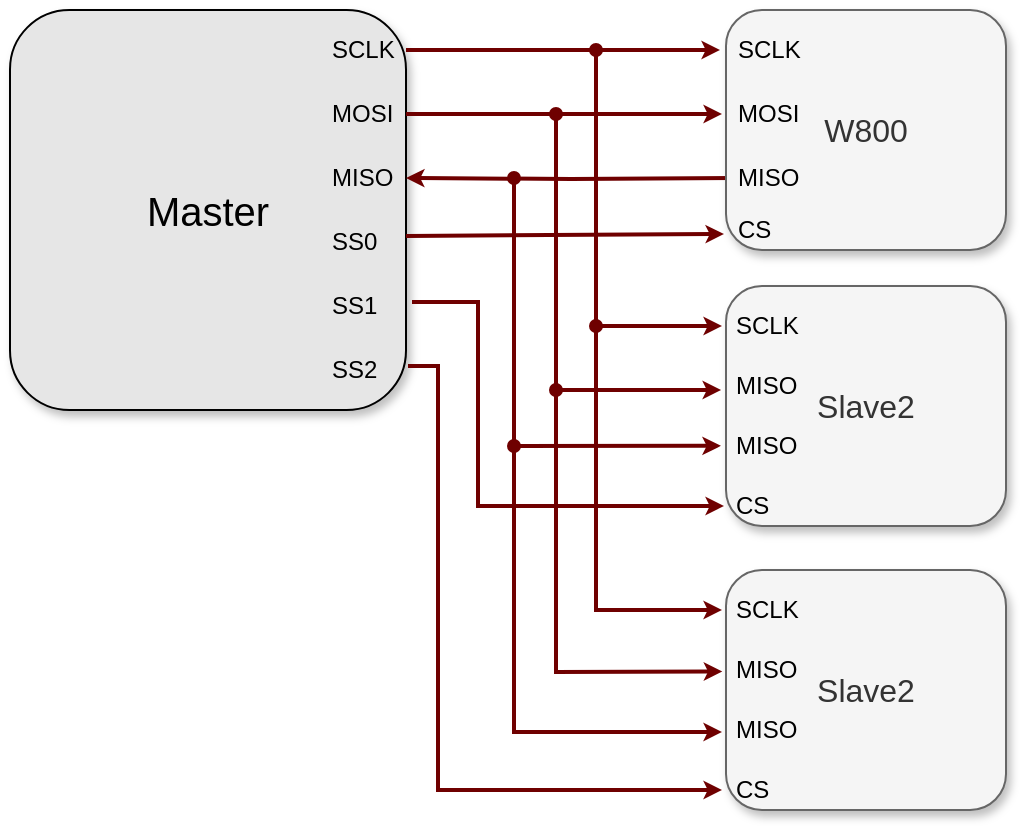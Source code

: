 <mxfile version="21.7.5" type="device">
  <diagram name="第 1 页" id="WKGLEIpDMyjIjJWoDb_o">
    <mxGraphModel dx="1098" dy="868" grid="1" gridSize="10" guides="1" tooltips="1" connect="1" arrows="1" fold="1" page="1" pageScale="1" pageWidth="827" pageHeight="1169" math="0" shadow="0">
      <root>
        <mxCell id="0" />
        <mxCell id="1" parent="0" />
        <mxCell id="9N9semsO8hv9eyHylAA3-1" value="&lt;font style=&quot;font-size: 20px;&quot;&gt;Master&lt;/font&gt;" style="rounded=1;whiteSpace=wrap;html=1;shadow=1;glass=0;fillColor=#E6E6E6;" vertex="1" parent="1">
          <mxGeometry x="42" y="240" width="198" height="200" as="geometry" />
        </mxCell>
        <mxCell id="9N9semsO8hv9eyHylAA3-2" style="edgeStyle=orthogonalEdgeStyle;rounded=0;orthogonalLoop=1;jettySize=auto;html=1;endArrow=classic;endFill=1;endSize=3;strokeWidth=2;fillColor=#a20025;strokeColor=#6F0000;" edge="1" parent="1">
          <mxGeometry relative="1" as="geometry">
            <mxPoint x="240" y="260" as="sourcePoint" />
            <mxPoint x="397" y="260" as="targetPoint" />
          </mxGeometry>
        </mxCell>
        <mxCell id="9N9semsO8hv9eyHylAA3-3" value="SCLK" style="text;html=1;align=left;verticalAlign=middle;whiteSpace=wrap;rounded=0;flipV=0;" vertex="1" parent="1">
          <mxGeometry x="201" y="250" width="30" height="20" as="geometry" />
        </mxCell>
        <mxCell id="9N9semsO8hv9eyHylAA3-4" style="edgeStyle=orthogonalEdgeStyle;rounded=0;orthogonalLoop=1;jettySize=auto;html=1;endSize=3;strokeWidth=2;fillColor=#a20025;strokeColor=#6F0000;" edge="1" parent="1">
          <mxGeometry relative="1" as="geometry">
            <mxPoint x="240" y="292" as="sourcePoint" />
            <mxPoint x="398" y="292" as="targetPoint" />
          </mxGeometry>
        </mxCell>
        <mxCell id="9N9semsO8hv9eyHylAA3-5" value="MOSI" style="text;html=1;align=left;verticalAlign=middle;whiteSpace=wrap;rounded=0;flipV=0;" vertex="1" parent="1">
          <mxGeometry x="201" y="282" width="30" height="20" as="geometry" />
        </mxCell>
        <mxCell id="9N9semsO8hv9eyHylAA3-6" style="edgeStyle=orthogonalEdgeStyle;rounded=0;orthogonalLoop=1;jettySize=auto;html=1;entryX=0;entryY=0.5;entryDx=0;entryDy=0;endSize=6;startArrow=classic;startFill=1;endArrow=none;endFill=0;startSize=3;strokeWidth=2;fillColor=#a20025;strokeColor=#6F0000;" edge="1" parent="1" target="9N9semsO8hv9eyHylAA3-14">
          <mxGeometry relative="1" as="geometry">
            <mxPoint x="240" y="324" as="sourcePoint" />
          </mxGeometry>
        </mxCell>
        <mxCell id="9N9semsO8hv9eyHylAA3-7" value="MISO" style="text;html=1;align=left;verticalAlign=middle;whiteSpace=wrap;rounded=0;flipV=0;" vertex="1" parent="1">
          <mxGeometry x="201" y="314" width="30" height="20" as="geometry" />
        </mxCell>
        <mxCell id="9N9semsO8hv9eyHylAA3-8" value="SS0" style="text;html=1;align=left;verticalAlign=middle;whiteSpace=wrap;rounded=0;flipV=0;" vertex="1" parent="1">
          <mxGeometry x="201" y="346" width="20" height="20" as="geometry" />
        </mxCell>
        <mxCell id="9N9semsO8hv9eyHylAA3-9" value="SS1" style="text;html=1;align=left;verticalAlign=middle;whiteSpace=wrap;rounded=0;flipV=0;" vertex="1" parent="1">
          <mxGeometry x="201" y="378" width="20" height="20" as="geometry" />
        </mxCell>
        <mxCell id="9N9semsO8hv9eyHylAA3-10" value="SS2" style="text;html=1;align=left;verticalAlign=middle;whiteSpace=wrap;rounded=0;flipV=0;" vertex="1" parent="1">
          <mxGeometry x="201" y="410" width="20" height="20" as="geometry" />
        </mxCell>
        <mxCell id="9N9semsO8hv9eyHylAA3-11" value="&lt;span style=&quot;font-size: 16px;&quot;&gt;W800&lt;/span&gt;" style="rounded=1;whiteSpace=wrap;html=1;shadow=1;fillColor=#f5f5f5;fontColor=#333333;strokeColor=#666666;" vertex="1" parent="1">
          <mxGeometry x="400" y="240" width="140" height="120" as="geometry" />
        </mxCell>
        <mxCell id="9N9semsO8hv9eyHylAA3-12" value="SCLK" style="text;html=1;align=left;verticalAlign=middle;whiteSpace=wrap;rounded=0;flipV=0;" vertex="1" parent="1">
          <mxGeometry x="404" y="250" width="30" height="20" as="geometry" />
        </mxCell>
        <mxCell id="9N9semsO8hv9eyHylAA3-13" value="MOSI" style="text;html=1;align=left;verticalAlign=middle;whiteSpace=wrap;rounded=0;flipV=0;" vertex="1" parent="1">
          <mxGeometry x="404" y="282" width="30" height="20" as="geometry" />
        </mxCell>
        <mxCell id="9N9semsO8hv9eyHylAA3-14" value="MISO" style="text;html=1;align=left;verticalAlign=middle;whiteSpace=wrap;rounded=0;flipV=0;" vertex="1" parent="1">
          <mxGeometry x="404" y="314" width="30" height="20" as="geometry" />
        </mxCell>
        <mxCell id="9N9semsO8hv9eyHylAA3-15" value="CS" style="text;html=1;align=left;verticalAlign=middle;whiteSpace=wrap;rounded=0;flipV=0;" vertex="1" parent="1">
          <mxGeometry x="404" y="340" width="20" height="20" as="geometry" />
        </mxCell>
        <mxCell id="9N9semsO8hv9eyHylAA3-16" value="&lt;font style=&quot;font-size: 16px;&quot;&gt;Slave2&lt;/font&gt;" style="rounded=1;whiteSpace=wrap;html=1;shadow=1;fillColor=#f5f5f5;fontColor=#333333;strokeColor=#666666;" vertex="1" parent="1">
          <mxGeometry x="400" y="378" width="140" height="120" as="geometry" />
        </mxCell>
        <mxCell id="9N9semsO8hv9eyHylAA3-17" value="SCLK" style="text;html=1;align=left;verticalAlign=middle;whiteSpace=wrap;rounded=0;flipV=0;" vertex="1" parent="1">
          <mxGeometry x="403" y="388" width="30" height="20" as="geometry" />
        </mxCell>
        <mxCell id="9N9semsO8hv9eyHylAA3-18" value="MISO" style="text;html=1;align=left;verticalAlign=middle;whiteSpace=wrap;rounded=0;flipV=0;" vertex="1" parent="1">
          <mxGeometry x="403" y="418" width="30" height="20" as="geometry" />
        </mxCell>
        <mxCell id="9N9semsO8hv9eyHylAA3-19" value="MISO" style="text;html=1;align=left;verticalAlign=middle;whiteSpace=wrap;rounded=0;flipV=0;" vertex="1" parent="1">
          <mxGeometry x="403" y="448" width="30" height="20" as="geometry" />
        </mxCell>
        <mxCell id="9N9semsO8hv9eyHylAA3-20" value="CS" style="text;html=1;align=left;verticalAlign=middle;whiteSpace=wrap;rounded=0;flipV=0;" vertex="1" parent="1">
          <mxGeometry x="403" y="478" width="20" height="20" as="geometry" />
        </mxCell>
        <mxCell id="9N9semsO8hv9eyHylAA3-21" value="&lt;font style=&quot;font-size: 16px;&quot;&gt;Slave2&lt;/font&gt;" style="rounded=1;whiteSpace=wrap;html=1;shadow=1;fillColor=#f5f5f5;fontColor=#333333;strokeColor=#666666;" vertex="1" parent="1">
          <mxGeometry x="400" y="520" width="140" height="120" as="geometry" />
        </mxCell>
        <mxCell id="9N9semsO8hv9eyHylAA3-22" value="SCLK" style="text;html=1;align=left;verticalAlign=middle;whiteSpace=wrap;rounded=0;flipV=0;" vertex="1" parent="1">
          <mxGeometry x="403" y="530" width="30" height="20" as="geometry" />
        </mxCell>
        <mxCell id="9N9semsO8hv9eyHylAA3-23" value="MISO" style="text;html=1;align=left;verticalAlign=middle;whiteSpace=wrap;rounded=0;flipV=0;" vertex="1" parent="1">
          <mxGeometry x="403" y="560" width="30" height="20" as="geometry" />
        </mxCell>
        <mxCell id="9N9semsO8hv9eyHylAA3-24" value="MISO" style="text;html=1;align=left;verticalAlign=middle;whiteSpace=wrap;rounded=0;flipV=0;" vertex="1" parent="1">
          <mxGeometry x="403" y="590" width="30" height="20" as="geometry" />
        </mxCell>
        <mxCell id="9N9semsO8hv9eyHylAA3-25" value="CS" style="text;html=1;align=left;verticalAlign=middle;whiteSpace=wrap;rounded=0;flipV=0;" vertex="1" parent="1">
          <mxGeometry x="403" y="620" width="20" height="20" as="geometry" />
        </mxCell>
        <mxCell id="9N9semsO8hv9eyHylAA3-26" value="" style="endArrow=oval;html=1;rounded=0;endFill=1;startArrow=classic;startFill=1;startSize=3;endSize=5;exitX=0;exitY=0.5;exitDx=0;exitDy=0;strokeWidth=2;fillColor=#a20025;strokeColor=#6F0000;" edge="1" parent="1">
          <mxGeometry width="50" height="50" relative="1" as="geometry">
            <mxPoint x="398" y="540" as="sourcePoint" />
            <mxPoint x="335" y="260" as="targetPoint" />
            <Array as="points">
              <mxPoint x="335" y="540" />
            </Array>
          </mxGeometry>
        </mxCell>
        <mxCell id="9N9semsO8hv9eyHylAA3-27" value="" style="edgeStyle=none;orthogonalLoop=1;jettySize=auto;html=1;rounded=0;startSize=5;startArrow=oval;startFill=1;endSize=3;entryX=0;entryY=0.5;entryDx=0;entryDy=0;strokeWidth=2;fillColor=#a20025;strokeColor=#6F0000;" edge="1" parent="1">
          <mxGeometry width="100" relative="1" as="geometry">
            <mxPoint x="335" y="398" as="sourcePoint" />
            <mxPoint x="398" y="398.0" as="targetPoint" />
            <Array as="points" />
          </mxGeometry>
        </mxCell>
        <mxCell id="9N9semsO8hv9eyHylAA3-28" value="" style="endArrow=oval;html=1;rounded=0;endFill=1;startArrow=classic;startFill=1;startSize=3;endSize=5;exitX=0.005;exitY=0.537;exitDx=0;exitDy=0;exitPerimeter=0;strokeWidth=2;fillColor=#a20025;strokeColor=#6F0000;" edge="1" parent="1">
          <mxGeometry width="50" height="50" relative="1" as="geometry">
            <mxPoint x="398.15" y="570.74" as="sourcePoint" />
            <mxPoint x="315" y="292" as="targetPoint" />
            <Array as="points">
              <mxPoint x="315" y="571" />
            </Array>
          </mxGeometry>
        </mxCell>
        <mxCell id="9N9semsO8hv9eyHylAA3-29" value="" style="edgeStyle=none;orthogonalLoop=1;jettySize=auto;html=1;rounded=0;startSize=5;startArrow=oval;startFill=1;endSize=3;entryX=0.018;entryY=0.59;entryDx=0;entryDy=0;entryPerimeter=0;strokeWidth=2;fillColor=#a20025;strokeColor=#6F0000;" edge="1" parent="1">
          <mxGeometry width="100" relative="1" as="geometry">
            <mxPoint x="315" y="430" as="sourcePoint" />
            <mxPoint x="397.54" y="430.0" as="targetPoint" />
            <Array as="points" />
          </mxGeometry>
        </mxCell>
        <mxCell id="9N9semsO8hv9eyHylAA3-30" value="" style="endArrow=oval;html=1;rounded=0;endFill=1;startArrow=classic;startFill=1;startSize=3;endSize=5;exitX=0.033;exitY=0.6;exitDx=0;exitDy=0;exitPerimeter=0;strokeWidth=2;fillColor=#a20025;strokeColor=#6F0000;" edge="1" parent="1">
          <mxGeometry width="50" height="50" relative="1" as="geometry">
            <mxPoint x="397.99" y="601" as="sourcePoint" />
            <mxPoint x="294" y="324" as="targetPoint" />
            <Array as="points">
              <mxPoint x="294" y="601" />
            </Array>
          </mxGeometry>
        </mxCell>
        <mxCell id="9N9semsO8hv9eyHylAA3-31" value="" style="edgeStyle=none;orthogonalLoop=1;jettySize=auto;html=1;rounded=0;startSize=6;endSize=3;strokeWidth=2;fillColor=#a20025;strokeColor=#6F0000;" edge="1" parent="1">
          <mxGeometry width="100" relative="1" as="geometry">
            <mxPoint x="240" y="353" as="sourcePoint" />
            <mxPoint x="399" y="352" as="targetPoint" />
            <Array as="points" />
          </mxGeometry>
        </mxCell>
        <mxCell id="9N9semsO8hv9eyHylAA3-32" value="" style="edgeStyle=none;orthogonalLoop=1;jettySize=auto;html=1;rounded=0;startSize=6;endSize=3;entryX=0;entryY=0.5;entryDx=0;entryDy=0;strokeWidth=2;fillColor=#a20025;strokeColor=#6F0000;" edge="1" parent="1">
          <mxGeometry width="100" relative="1" as="geometry">
            <mxPoint x="243" y="386" as="sourcePoint" />
            <mxPoint x="399" y="488" as="targetPoint" />
            <Array as="points">
              <mxPoint x="276" y="386" />
              <mxPoint x="276" y="488" />
            </Array>
          </mxGeometry>
        </mxCell>
        <mxCell id="9N9semsO8hv9eyHylAA3-33" value="" style="edgeStyle=none;orthogonalLoop=1;jettySize=auto;html=1;rounded=0;startSize=5;startArrow=oval;startFill=1;endSize=3;entryX=0.018;entryY=0.59;entryDx=0;entryDy=0;entryPerimeter=0;strokeWidth=2;fillColor=#a20025;strokeColor=#6F0000;" edge="1" parent="1">
          <mxGeometry width="100" relative="1" as="geometry">
            <mxPoint x="294" y="458" as="sourcePoint" />
            <mxPoint x="397.46" y="457.92" as="targetPoint" />
            <Array as="points" />
          </mxGeometry>
        </mxCell>
        <mxCell id="9N9semsO8hv9eyHylAA3-34" value="" style="edgeStyle=none;orthogonalLoop=1;jettySize=auto;html=1;rounded=0;startSize=6;endSize=3;entryX=0;entryY=0.5;entryDx=0;entryDy=0;strokeWidth=2;fillColor=#a20025;strokeColor=#6F0000;" edge="1" parent="1">
          <mxGeometry width="100" relative="1" as="geometry">
            <mxPoint x="241" y="418" as="sourcePoint" />
            <mxPoint x="398" y="630" as="targetPoint" />
            <Array as="points">
              <mxPoint x="256" y="418" />
              <mxPoint x="256" y="630" />
            </Array>
          </mxGeometry>
        </mxCell>
      </root>
    </mxGraphModel>
  </diagram>
</mxfile>
